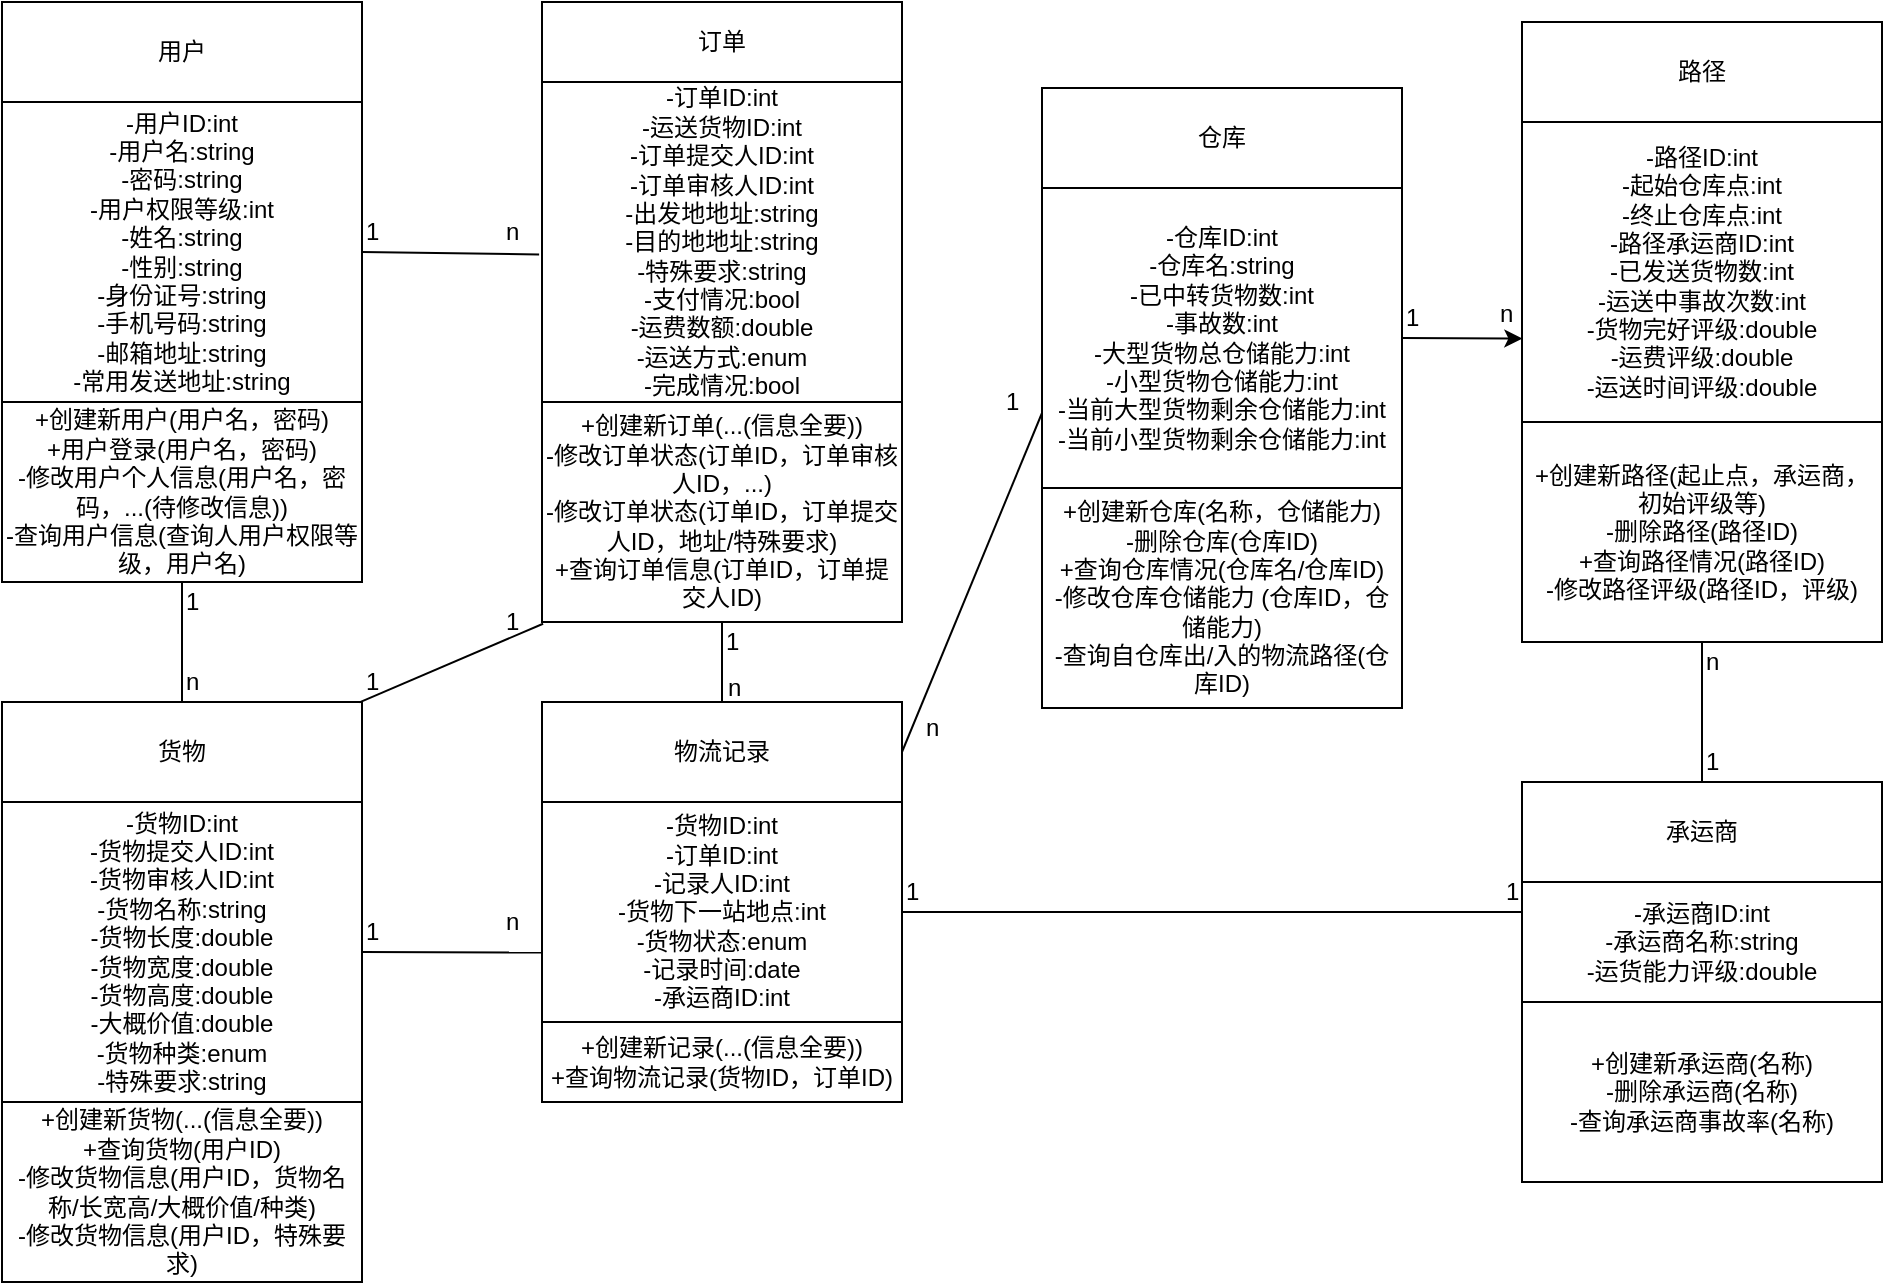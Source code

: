 <mxfile version="12.1.4" pages="1"><diagram id="Q4KCi3frmQocX7lCoAcS" name="Page-1"><mxGraphModel dx="1662" dy="713" grid="1" gridSize="10" guides="1" tooltips="1" connect="1" arrows="1" fold="1" page="1" pageScale="1" pageWidth="827" pageHeight="1169" math="0" shadow="0"><root><mxCell id="0"/><mxCell id="1" parent="0"/><mxCell id="iNN-RS-8z6ahmiHc-ZXJ-35" value="用户" style="rounded=0;whiteSpace=wrap;html=1;" vertex="1" parent="1"><mxGeometry x="40" y="210" width="180" height="50" as="geometry"/></mxCell><mxCell id="iNN-RS-8z6ahmiHc-ZXJ-37" value="-用户ID:int&lt;br&gt;-用户名:string&lt;br&gt;-密码:string&lt;br&gt;-用户权限等级:int&lt;br&gt;-姓名:string&lt;br&gt;-性别:string&lt;br&gt;-身份证号:string&lt;br&gt;-手机号码:string&lt;br&gt;-邮箱地址:string&lt;br&gt;-常用发送地址:string" style="rounded=0;whiteSpace=wrap;html=1;" vertex="1" parent="1"><mxGeometry x="40" y="260" width="180" height="150" as="geometry"/></mxCell><mxCell id="iNN-RS-8z6ahmiHc-ZXJ-38" value="+创建新用户(用户名，密码)&lt;br&gt;+用户登录(用户名，密码)&lt;br&gt;-修改用户个人信息(用户名，密码，...(待修改信息))&lt;br&gt;-查询用户信息(查询人用户权限等级，用户名)" style="rounded=0;whiteSpace=wrap;html=1;" vertex="1" parent="1"><mxGeometry x="40" y="410" width="180" height="90" as="geometry"/></mxCell><mxCell id="iNN-RS-8z6ahmiHc-ZXJ-39" value="" style="endArrow=none;html=1;entryX=1;entryY=0.5;entryDx=0;entryDy=0;exitX=-0.008;exitY=0.539;exitDx=0;exitDy=0;exitPerimeter=0;" edge="1" parent="1" source="iNN-RS-8z6ahmiHc-ZXJ-43" target="iNN-RS-8z6ahmiHc-ZXJ-37"><mxGeometry width="50" height="50" relative="1" as="geometry"><mxPoint x="310" y="335" as="sourcePoint"/><mxPoint x="120" y="510" as="targetPoint"/></mxGeometry></mxCell><mxCell id="iNN-RS-8z6ahmiHc-ZXJ-40" value="1" style="text;html=1;resizable=0;points=[];autosize=1;align=left;verticalAlign=top;spacingTop=-4;" vertex="1" parent="1"><mxGeometry x="220" y="315" width="20" height="20" as="geometry"/></mxCell><mxCell id="iNN-RS-8z6ahmiHc-ZXJ-41" value="n" style="text;html=1;resizable=0;points=[];autosize=1;align=left;verticalAlign=top;spacingTop=-4;" vertex="1" parent="1"><mxGeometry x="290" y="315" width="20" height="20" as="geometry"/></mxCell><mxCell id="iNN-RS-8z6ahmiHc-ZXJ-42" value="订单" style="rounded=0;whiteSpace=wrap;html=1;" vertex="1" parent="1"><mxGeometry x="310" y="210" width="180" height="40" as="geometry"/></mxCell><mxCell id="iNN-RS-8z6ahmiHc-ZXJ-43" value="-订单ID:int&lt;br&gt;-运送货物ID:int&lt;br&gt;-订单提交人ID:int&lt;br&gt;-订单审核人ID:int&lt;br&gt;-出发地地址:string&lt;br&gt;-目的地地址:string&lt;br&gt;-特殊要求:string&lt;br&gt;-支付情况:bool&lt;br&gt;-运费数额:double&lt;br&gt;-运送方式:enum&lt;br&gt;-完成情况:bool" style="rounded=0;whiteSpace=wrap;html=1;" vertex="1" parent="1"><mxGeometry x="310" y="250" width="180" height="160" as="geometry"/></mxCell><mxCell id="iNN-RS-8z6ahmiHc-ZXJ-44" value="+创建新订单(...(信息全要))&lt;br&gt;-修改订单状态(订单ID，订单审核人ID，...)&lt;br&gt;-修改订单状态(订单ID，订单提交人ID，地址/特殊要求)&lt;br&gt;+查询订单信息(订单ID，订单提交人ID)" style="rounded=0;whiteSpace=wrap;html=1;" vertex="1" parent="1"><mxGeometry x="310" y="410" width="180" height="110" as="geometry"/></mxCell><mxCell id="iNN-RS-8z6ahmiHc-ZXJ-46" value="" style="endArrow=none;html=1;entryX=0.5;entryY=1;entryDx=0;entryDy=0;exitX=0.5;exitY=0;exitDx=0;exitDy=0;" edge="1" parent="1" source="iNN-RS-8z6ahmiHc-ZXJ-47" target="iNN-RS-8z6ahmiHc-ZXJ-38"><mxGeometry width="50" height="50" relative="1" as="geometry"><mxPoint x="130" y="560" as="sourcePoint"/><mxPoint x="120" y="530.0" as="targetPoint"/></mxGeometry></mxCell><mxCell id="iNN-RS-8z6ahmiHc-ZXJ-47" value="货物" style="rounded=0;whiteSpace=wrap;html=1;" vertex="1" parent="1"><mxGeometry x="40" y="560" width="180" height="50" as="geometry"/></mxCell><mxCell id="iNN-RS-8z6ahmiHc-ZXJ-48" value="-货物ID:int&lt;br&gt;-货物提交人ID:int&lt;br&gt;-货物审核人ID:int&lt;br&gt;-货物名称:string&lt;br&gt;-货物长度:double&lt;br&gt;-货物宽度:double&lt;br&gt;-货物高度:double&lt;br&gt;-大概价值:double&lt;br&gt;-货物种类:enum&lt;br&gt;-特殊要求:string" style="rounded=0;whiteSpace=wrap;html=1;" vertex="1" parent="1"><mxGeometry x="40" y="610" width="180" height="150" as="geometry"/></mxCell><mxCell id="iNN-RS-8z6ahmiHc-ZXJ-49" value="+创建新货物(...(信息全要))&lt;br&gt;+查询货物(用户ID)&lt;br&gt;-修改货物信息(用户ID，货物名称/长宽高/大概价值/种类)&lt;br&gt;-修改货物信息(用户ID，特殊要求)" style="rounded=0;whiteSpace=wrap;html=1;" vertex="1" parent="1"><mxGeometry x="40" y="760" width="180" height="90" as="geometry"/></mxCell><mxCell id="iNN-RS-8z6ahmiHc-ZXJ-50" value="物流记录" style="rounded=0;whiteSpace=wrap;html=1;" vertex="1" parent="1"><mxGeometry x="310" y="560" width="180" height="50" as="geometry"/></mxCell><mxCell id="iNN-RS-8z6ahmiHc-ZXJ-51" value="-货物ID:int&lt;br&gt;-订单ID:int&lt;br&gt;-记录人ID:int&lt;br&gt;-货物下一站地点:int&lt;br&gt;-货物状态:enum&lt;br&gt;-记录时间:date&lt;br&gt;-承运商ID:int" style="rounded=0;whiteSpace=wrap;html=1;" vertex="1" parent="1"><mxGeometry x="310" y="610" width="180" height="110" as="geometry"/></mxCell><mxCell id="iNN-RS-8z6ahmiHc-ZXJ-52" value="+创建新记录(...(信息全要))&lt;br&gt;+查询物流记录(货物ID，订单ID)&lt;br&gt;" style="rounded=0;whiteSpace=wrap;html=1;" vertex="1" parent="1"><mxGeometry x="310" y="720" width="180" height="40" as="geometry"/></mxCell><mxCell id="iNN-RS-8z6ahmiHc-ZXJ-53" value="" style="endArrow=none;html=1;entryX=0.5;entryY=1;entryDx=0;entryDy=0;exitX=0.5;exitY=0;exitDx=0;exitDy=0;" edge="1" parent="1" source="iNN-RS-8z6ahmiHc-ZXJ-50" target="iNN-RS-8z6ahmiHc-ZXJ-44"><mxGeometry width="50" height="50" relative="1" as="geometry"><mxPoint x="140" y="570" as="sourcePoint"/><mxPoint x="140" y="510" as="targetPoint"/></mxGeometry></mxCell><mxCell id="iNN-RS-8z6ahmiHc-ZXJ-54" value="1" style="text;html=1;resizable=0;points=[];autosize=1;align=left;verticalAlign=top;spacingTop=-4;" vertex="1" parent="1"><mxGeometry x="400" y="520" width="20" height="20" as="geometry"/></mxCell><mxCell id="iNN-RS-8z6ahmiHc-ZXJ-55" value="n" style="text;html=1;resizable=0;points=[];autosize=1;align=left;verticalAlign=top;spacingTop=-4;" vertex="1" parent="1"><mxGeometry x="401" y="543" width="20" height="20" as="geometry"/></mxCell><mxCell id="iNN-RS-8z6ahmiHc-ZXJ-56" value="1" style="text;html=1;resizable=0;points=[];autosize=1;align=left;verticalAlign=top;spacingTop=-4;" vertex="1" parent="1"><mxGeometry x="130" y="500" width="20" height="20" as="geometry"/></mxCell><mxCell id="iNN-RS-8z6ahmiHc-ZXJ-57" value="n" style="text;html=1;resizable=0;points=[];autosize=1;align=left;verticalAlign=top;spacingTop=-4;" vertex="1" parent="1"><mxGeometry x="130" y="540" width="20" height="20" as="geometry"/></mxCell><mxCell id="iNN-RS-8z6ahmiHc-ZXJ-58" value="" style="endArrow=none;html=1;entryX=0.003;entryY=1.008;entryDx=0;entryDy=0;entryPerimeter=0;exitX=0.993;exitY=0.004;exitDx=0;exitDy=0;exitPerimeter=0;" edge="1" parent="1" source="iNN-RS-8z6ahmiHc-ZXJ-47" target="iNN-RS-8z6ahmiHc-ZXJ-44"><mxGeometry width="50" height="50" relative="1" as="geometry"><mxPoint x="220" y="560" as="sourcePoint"/><mxPoint x="90" y="870" as="targetPoint"/></mxGeometry></mxCell><mxCell id="iNN-RS-8z6ahmiHc-ZXJ-59" value="1" style="text;html=1;resizable=0;points=[];autosize=1;align=left;verticalAlign=top;spacingTop=-4;" vertex="1" parent="1"><mxGeometry x="220" y="540" width="20" height="20" as="geometry"/></mxCell><mxCell id="iNN-RS-8z6ahmiHc-ZXJ-60" value="1" style="text;html=1;resizable=0;points=[];autosize=1;align=left;verticalAlign=top;spacingTop=-4;" vertex="1" parent="1"><mxGeometry x="290" y="510" width="20" height="20" as="geometry"/></mxCell><mxCell id="iNN-RS-8z6ahmiHc-ZXJ-61" value="" style="endArrow=none;html=1;entryX=-0.001;entryY=0.684;entryDx=0;entryDy=0;exitX=1;exitY=0.5;exitDx=0;exitDy=0;entryPerimeter=0;" edge="1" parent="1" source="iNN-RS-8z6ahmiHc-ZXJ-48" target="iNN-RS-8z6ahmiHc-ZXJ-51"><mxGeometry width="50" height="50" relative="1" as="geometry"><mxPoint x="230.24" y="704.7" as="sourcePoint"/><mxPoint x="322.04" y="665.38" as="targetPoint"/></mxGeometry></mxCell><mxCell id="iNN-RS-8z6ahmiHc-ZXJ-62" value="1" style="text;html=1;resizable=0;points=[];autosize=1;align=left;verticalAlign=top;spacingTop=-4;" vertex="1" parent="1"><mxGeometry x="220" y="665" width="20" height="20" as="geometry"/></mxCell><mxCell id="iNN-RS-8z6ahmiHc-ZXJ-63" value="n" style="text;html=1;resizable=0;points=[];autosize=1;align=left;verticalAlign=top;spacingTop=-4;" vertex="1" parent="1"><mxGeometry x="290" y="660" width="20" height="20" as="geometry"/></mxCell><mxCell id="iNN-RS-8z6ahmiHc-ZXJ-64" value="承运商" style="rounded=0;whiteSpace=wrap;html=1;" vertex="1" parent="1"><mxGeometry x="800" y="600" width="180" height="50" as="geometry"/></mxCell><mxCell id="iNN-RS-8z6ahmiHc-ZXJ-65" value="-承运商ID:int&lt;br&gt;-承运商名称:string&lt;br&gt;-运货能力评级:double" style="rounded=0;whiteSpace=wrap;html=1;" vertex="1" parent="1"><mxGeometry x="800" y="650" width="180" height="60" as="geometry"/></mxCell><mxCell id="iNN-RS-8z6ahmiHc-ZXJ-66" value="+创建新承运商(名称)&lt;br&gt;-删除承运商(名称)&lt;br&gt;-查询承运商事故率(名称)" style="rounded=0;whiteSpace=wrap;html=1;" vertex="1" parent="1"><mxGeometry x="800" y="710" width="180" height="90" as="geometry"/></mxCell><mxCell id="iNN-RS-8z6ahmiHc-ZXJ-71" value="" style="endArrow=none;html=1;entryX=0.5;entryY=0;entryDx=0;entryDy=0;exitX=0.5;exitY=1;exitDx=0;exitDy=0;" edge="1" parent="1" target="iNN-RS-8z6ahmiHc-ZXJ-64" source="iNN-RS-8z6ahmiHc-ZXJ-79"><mxGeometry width="50" height="50" relative="1" as="geometry"><mxPoint x="680" y="540" as="sourcePoint"/><mxPoint x="700" y="390.0" as="targetPoint"/></mxGeometry></mxCell><mxCell id="iNN-RS-8z6ahmiHc-ZXJ-72" value="1" style="text;html=1;resizable=0;points=[];autosize=1;align=left;verticalAlign=top;spacingTop=-4;" vertex="1" parent="1"><mxGeometry x="890" y="580" width="20" height="20" as="geometry"/></mxCell><mxCell id="iNN-RS-8z6ahmiHc-ZXJ-76" value="n" style="text;html=1;resizable=0;points=[];autosize=1;align=left;verticalAlign=top;spacingTop=-4;" vertex="1" parent="1"><mxGeometry x="890" y="530" width="20" height="20" as="geometry"/></mxCell><mxCell id="iNN-RS-8z6ahmiHc-ZXJ-77" value="路径" style="rounded=0;whiteSpace=wrap;html=1;" vertex="1" parent="1"><mxGeometry x="800" y="220" width="180" height="50" as="geometry"/></mxCell><mxCell id="iNN-RS-8z6ahmiHc-ZXJ-78" value="-路径ID:int&lt;br&gt;-起始仓库点:int&lt;br&gt;-终止仓库点:int&lt;br&gt;-路径承运商ID:int&lt;br&gt;-已发送货物数:int&lt;br&gt;-运送中事故次数:int&lt;br&gt;-货物完好评级:double&lt;br&gt;-运费评级:double&lt;br&gt;-运送时间评级:double" style="rounded=0;whiteSpace=wrap;html=1;" vertex="1" parent="1"><mxGeometry x="800" y="270" width="180" height="150" as="geometry"/></mxCell><mxCell id="iNN-RS-8z6ahmiHc-ZXJ-79" value="+创建新路径(起止点，承运商，初始评级等)&lt;br&gt;-删除路径(路径ID)&lt;br&gt;+查询路径情况(路径ID)&lt;br&gt;-修改路径评级(路径ID，评级)" style="rounded=0;whiteSpace=wrap;html=1;" vertex="1" parent="1"><mxGeometry x="800" y="420" width="180" height="110" as="geometry"/></mxCell><mxCell id="iNN-RS-8z6ahmiHc-ZXJ-80" value="" style="endArrow=none;html=1;entryX=1;entryY=0.5;entryDx=0;entryDy=0;exitX=0;exitY=0.25;exitDx=0;exitDy=0;" edge="1" parent="1" source="iNN-RS-8z6ahmiHc-ZXJ-65" target="iNN-RS-8z6ahmiHc-ZXJ-51"><mxGeometry width="50" height="50" relative="1" as="geometry"><mxPoint x="40" y="920" as="sourcePoint"/><mxPoint x="90" y="870" as="targetPoint"/></mxGeometry></mxCell><mxCell id="iNN-RS-8z6ahmiHc-ZXJ-81" value="1" style="text;html=1;resizable=0;points=[];autosize=1;align=left;verticalAlign=top;spacingTop=-4;" vertex="1" parent="1"><mxGeometry x="490" y="645" width="20" height="20" as="geometry"/></mxCell><mxCell id="iNN-RS-8z6ahmiHc-ZXJ-82" value="1" style="text;html=1;resizable=0;points=[];autosize=1;align=left;verticalAlign=top;spacingTop=-4;" vertex="1" parent="1"><mxGeometry x="790" y="645" width="20" height="20" as="geometry"/></mxCell><mxCell id="iNN-RS-8z6ahmiHc-ZXJ-84" value="仓库" style="rounded=0;whiteSpace=wrap;html=1;" vertex="1" parent="1"><mxGeometry x="560" y="253" width="180" height="50" as="geometry"/></mxCell><mxCell id="iNN-RS-8z6ahmiHc-ZXJ-85" value="-仓库ID:int&lt;br&gt;-仓库名:string&lt;br&gt;-已中转货物数:int&lt;br&gt;-事故数:int&lt;br&gt;-大型货物总仓储能力:int&lt;br&gt;-小型货物仓储能力:int&lt;br&gt;-当前大型货物剩余仓储能力:int&lt;br&gt;-当前小型货物剩余仓储能力:int" style="rounded=0;whiteSpace=wrap;html=1;" vertex="1" parent="1"><mxGeometry x="560" y="303" width="180" height="150" as="geometry"/></mxCell><mxCell id="iNN-RS-8z6ahmiHc-ZXJ-86" value="+创建新仓库(名称，仓储能力)&lt;br&gt;-删除仓库(仓库ID)&lt;br&gt;+查询仓库情况(仓库名/仓库ID)&lt;br&gt;-修改仓库仓储能力 (仓库ID，仓储能力)&lt;br&gt;-查询自仓库出/入的物流路径(仓库ID)" style="rounded=0;whiteSpace=wrap;html=1;" vertex="1" parent="1"><mxGeometry x="560" y="453" width="180" height="110" as="geometry"/></mxCell><mxCell id="iNN-RS-8z6ahmiHc-ZXJ-87" value="" style="endArrow=classic;html=1;exitX=1;exitY=0.5;exitDx=0;exitDy=0;entryX=0.001;entryY=0.722;entryDx=0;entryDy=0;entryPerimeter=0;" edge="1" parent="1" source="iNN-RS-8z6ahmiHc-ZXJ-85" target="iNN-RS-8z6ahmiHc-ZXJ-78"><mxGeometry width="50" height="50" relative="1" as="geometry"><mxPoint x="770" y="420" as="sourcePoint"/><mxPoint x="780" y="390" as="targetPoint"/></mxGeometry></mxCell><mxCell id="iNN-RS-8z6ahmiHc-ZXJ-88" value="1" style="text;html=1;resizable=0;points=[];autosize=1;align=left;verticalAlign=top;spacingTop=-4;" vertex="1" parent="1"><mxGeometry x="740" y="358" width="20" height="20" as="geometry"/></mxCell><mxCell id="iNN-RS-8z6ahmiHc-ZXJ-89" value="n" style="text;html=1;resizable=0;points=[];autosize=1;align=left;verticalAlign=top;spacingTop=-4;" vertex="1" parent="1"><mxGeometry x="787" y="356" width="20" height="20" as="geometry"/></mxCell><mxCell id="iNN-RS-8z6ahmiHc-ZXJ-90" value="" style="endArrow=none;html=1;entryX=0;entryY=0.75;entryDx=0;entryDy=0;exitX=1;exitY=0.5;exitDx=0;exitDy=0;" edge="1" parent="1" source="iNN-RS-8z6ahmiHc-ZXJ-50" target="iNN-RS-8z6ahmiHc-ZXJ-85"><mxGeometry width="50" height="50" relative="1" as="geometry"><mxPoint x="500" y="563" as="sourcePoint"/><mxPoint x="550" y="513" as="targetPoint"/></mxGeometry></mxCell><mxCell id="iNN-RS-8z6ahmiHc-ZXJ-91" value="1" style="text;html=1;resizable=0;points=[];autosize=1;align=left;verticalAlign=top;spacingTop=-4;" vertex="1" parent="1"><mxGeometry x="540" y="400" width="20" height="20" as="geometry"/></mxCell><mxCell id="iNN-RS-8z6ahmiHc-ZXJ-92" value="n" style="text;html=1;resizable=0;points=[];autosize=1;align=left;verticalAlign=top;spacingTop=-4;" vertex="1" parent="1"><mxGeometry x="500" y="563" width="20" height="20" as="geometry"/></mxCell></root></mxGraphModel></diagram></mxfile>